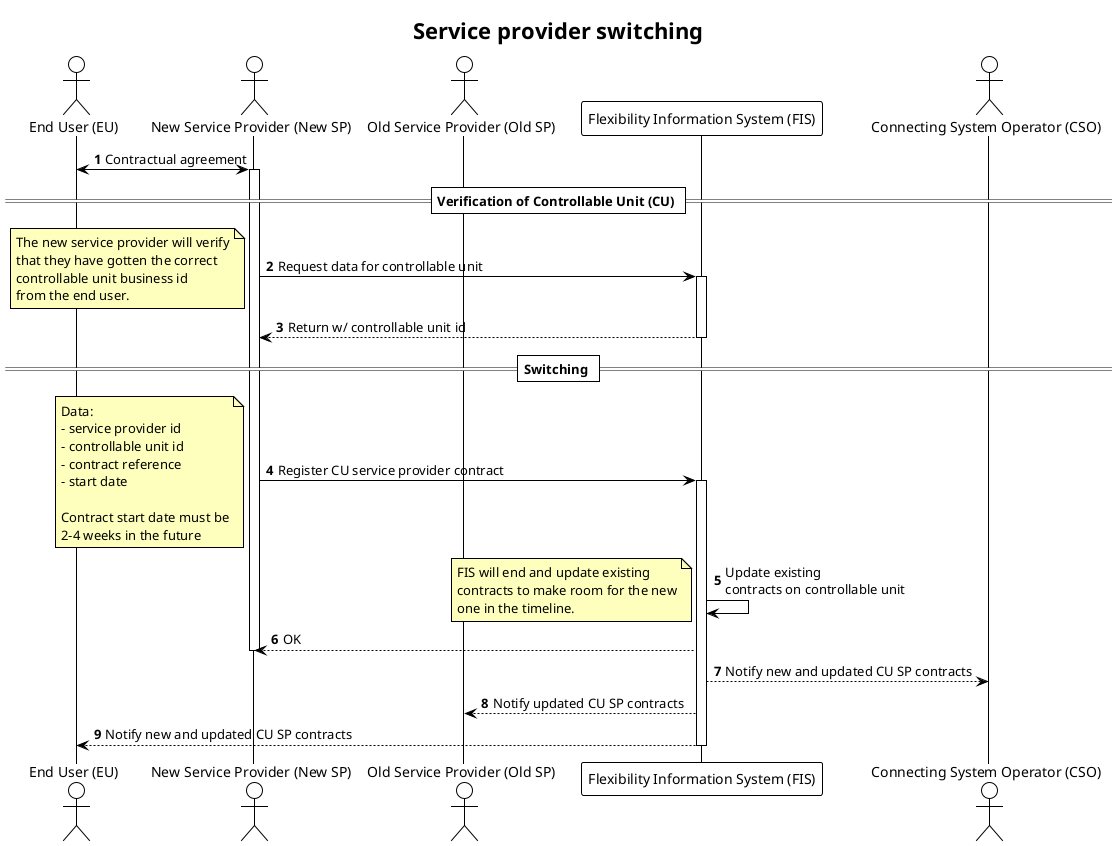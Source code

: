 @startuml service_provider_switching
!theme plain

title Service provider switching

autonumber
skinparam note {
    BackgroundColor #FFFFBD
}

actor "End User (EU)" AS EU
actor "New Service Provider (New SP)" as SP_NEW
actor "Old Service Provider (Old SP)" as SP_OLD
participant "Flexibility Information System (FIS)" as FIS
actor "Connecting System Operator (CSO)" as CSO

EU <-> SP_NEW: Contractual agreement
activate SP_NEW

== Verification of Controllable Unit (CU) ==


SP_NEW -> FIS: Request data for controllable unit
note left
    The new service provider will verify
    that they have gotten the correct
    controllable unit business id
    from the end user.
end note
activate FIS
FIS --> SP_NEW: Return w/ controllable unit id
deactivate FIS

== Switching ==

SP_NEW -> FIS: Register CU service provider contract
note left
    Data:
    - service provider id
    - controllable unit id
    - contract reference
    - start date

    Contract start date must be
    2-4 weeks in the future
end note

activate FIS

FIS -> FIS: Update existing\ncontracts on controllable unit
note left
    FIS will end and update existing
    contracts to make room for the new
    one in the timeline.
end note

FIS --> SP_NEW: OK
deactivate SP_NEW

FIS --> CSO: Notify new and updated CU SP contracts
FIS --> SP_OLD: Notify updated CU SP contracts
FIS --> EU : Notify new and updated CU SP contracts

deactivate FIS

@enduml

